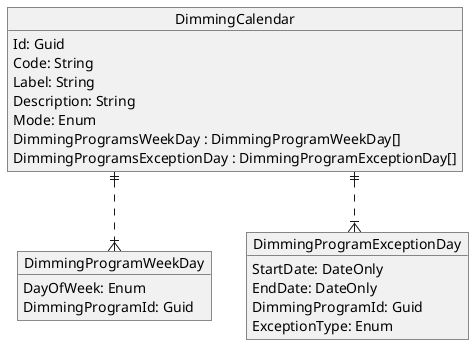 @startuml domain_entities

skinparam linetype ortho

object DimmingCalendar
DimmingCalendar : Id: Guid
DimmingCalendar : Code: String
DimmingCalendar : Label: String
DimmingCalendar : Description: String
DimmingCalendar : Mode: Enum
DimmingCalendar : DimmingProgramsWeekDay : DimmingProgramWeekDay[]
DimmingCalendar : DimmingProgramsExceptionDay : DimmingProgramExceptionDay[]

object DimmingProgramWeekDay
DimmingProgramWeekDay : DayOfWeek: Enum
DimmingProgramWeekDay : DimmingProgramId: Guid

object DimmingProgramExceptionDay
DimmingProgramExceptionDay : StartDate: DateOnly
DimmingProgramExceptionDay : EndDate: DateOnly
DimmingProgramExceptionDay : DimmingProgramId: Guid
DimmingProgramExceptionDay : ExceptionType: Enum

DimmingCalendar ||..|{ DimmingProgramWeekDay
DimmingCalendar ||..|{ DimmingProgramExceptionDay

@enduml
